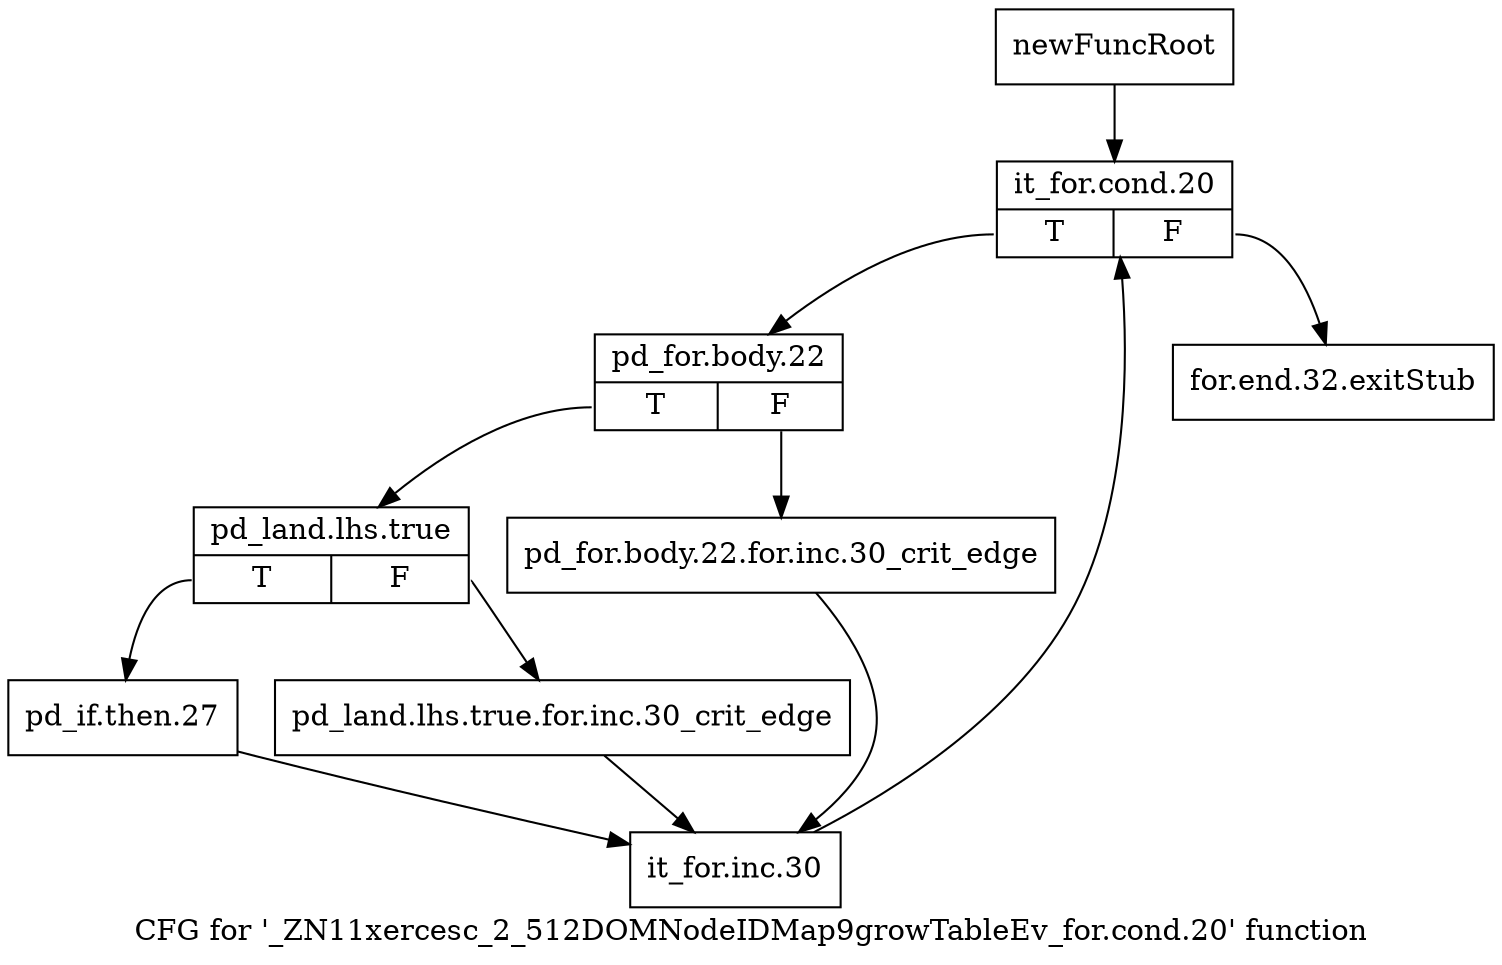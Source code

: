 digraph "CFG for '_ZN11xercesc_2_512DOMNodeIDMap9growTableEv_for.cond.20' function" {
	label="CFG for '_ZN11xercesc_2_512DOMNodeIDMap9growTableEv_for.cond.20' function";

	Node0x979ce30 [shape=record,label="{newFuncRoot}"];
	Node0x979ce30 -> Node0x979ced0;
	Node0x979ce80 [shape=record,label="{for.end.32.exitStub}"];
	Node0x979ced0 [shape=record,label="{it_for.cond.20|{<s0>T|<s1>F}}"];
	Node0x979ced0:s0 -> Node0x979cf20;
	Node0x979ced0:s1 -> Node0x979ce80;
	Node0x979cf20 [shape=record,label="{pd_for.body.22|{<s0>T|<s1>F}}"];
	Node0x979cf20:s0 -> Node0x979cfc0;
	Node0x979cf20:s1 -> Node0x979cf70;
	Node0x979cf70 [shape=record,label="{pd_for.body.22.for.inc.30_crit_edge}"];
	Node0x979cf70 -> Node0x979d0b0;
	Node0x979cfc0 [shape=record,label="{pd_land.lhs.true|{<s0>T|<s1>F}}"];
	Node0x979cfc0:s0 -> Node0x979d060;
	Node0x979cfc0:s1 -> Node0x979d010;
	Node0x979d010 [shape=record,label="{pd_land.lhs.true.for.inc.30_crit_edge}"];
	Node0x979d010 -> Node0x979d0b0;
	Node0x979d060 [shape=record,label="{pd_if.then.27}"];
	Node0x979d060 -> Node0x979d0b0;
	Node0x979d0b0 [shape=record,label="{it_for.inc.30}"];
	Node0x979d0b0 -> Node0x979ced0;
}
